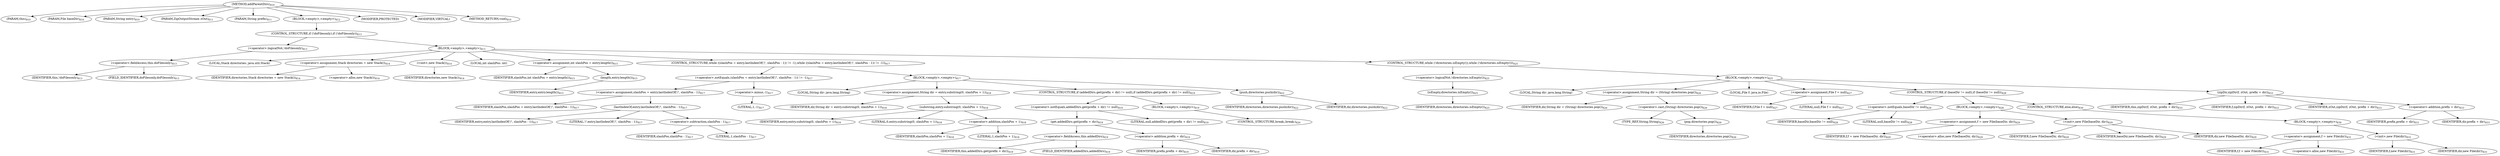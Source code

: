 digraph "addParentDirs" {  
"2072" [label = <(METHOD,addParentDirs)<SUB>810</SUB>> ]
"100" [label = <(PARAM,this)<SUB>810</SUB>> ]
"2073" [label = <(PARAM,File baseDir)<SUB>810</SUB>> ]
"2074" [label = <(PARAM,String entry)<SUB>810</SUB>> ]
"2075" [label = <(PARAM,ZipOutputStream zOut)<SUB>811</SUB>> ]
"2076" [label = <(PARAM,String prefix)<SUB>811</SUB>> ]
"2077" [label = <(BLOCK,&lt;empty&gt;,&lt;empty&gt;)<SUB>812</SUB>> ]
"2078" [label = <(CONTROL_STRUCTURE,if (!doFilesonly),if (!doFilesonly))<SUB>813</SUB>> ]
"2079" [label = <(&lt;operator&gt;.logicalNot,!doFilesonly)<SUB>813</SUB>> ]
"2080" [label = <(&lt;operator&gt;.fieldAccess,this.doFilesonly)<SUB>813</SUB>> ]
"2081" [label = <(IDENTIFIER,this,!doFilesonly)<SUB>813</SUB>> ]
"2082" [label = <(FIELD_IDENTIFIER,doFilesonly,doFilesonly)<SUB>813</SUB>> ]
"2083" [label = <(BLOCK,&lt;empty&gt;,&lt;empty&gt;)<SUB>813</SUB>> ]
"95" [label = <(LOCAL,Stack directories: java.util.Stack)> ]
"2084" [label = <(&lt;operator&gt;.assignment,Stack directories = new Stack())<SUB>814</SUB>> ]
"2085" [label = <(IDENTIFIER,directories,Stack directories = new Stack())<SUB>814</SUB>> ]
"2086" [label = <(&lt;operator&gt;.alloc,new Stack())<SUB>814</SUB>> ]
"2087" [label = <(&lt;init&gt;,new Stack())<SUB>814</SUB>> ]
"94" [label = <(IDENTIFIER,directories,new Stack())<SUB>814</SUB>> ]
"2088" [label = <(LOCAL,int slashPos: int)> ]
"2089" [label = <(&lt;operator&gt;.assignment,int slashPos = entry.length())<SUB>815</SUB>> ]
"2090" [label = <(IDENTIFIER,slashPos,int slashPos = entry.length())<SUB>815</SUB>> ]
"2091" [label = <(length,entry.length())<SUB>815</SUB>> ]
"2092" [label = <(IDENTIFIER,entry,entry.length())<SUB>815</SUB>> ]
"2093" [label = <(CONTROL_STRUCTURE,while ((slashPos = entry.lastIndexOf('/', slashPos - 1)) != -1),while ((slashPos = entry.lastIndexOf('/', slashPos - 1)) != -1))<SUB>817</SUB>> ]
"2094" [label = <(&lt;operator&gt;.notEquals,(slashPos = entry.lastIndexOf('/', slashPos - 1)) != -1)<SUB>817</SUB>> ]
"2095" [label = <(&lt;operator&gt;.assignment,slashPos = entry.lastIndexOf('/', slashPos - 1))<SUB>817</SUB>> ]
"2096" [label = <(IDENTIFIER,slashPos,slashPos = entry.lastIndexOf('/', slashPos - 1))<SUB>817</SUB>> ]
"2097" [label = <(lastIndexOf,entry.lastIndexOf('/', slashPos - 1))<SUB>817</SUB>> ]
"2098" [label = <(IDENTIFIER,entry,entry.lastIndexOf('/', slashPos - 1))<SUB>817</SUB>> ]
"2099" [label = <(LITERAL,'/',entry.lastIndexOf('/', slashPos - 1))<SUB>817</SUB>> ]
"2100" [label = <(&lt;operator&gt;.subtraction,slashPos - 1)<SUB>817</SUB>> ]
"2101" [label = <(IDENTIFIER,slashPos,slashPos - 1)<SUB>817</SUB>> ]
"2102" [label = <(LITERAL,1,slashPos - 1)<SUB>817</SUB>> ]
"2103" [label = <(&lt;operator&gt;.minus,-1)<SUB>817</SUB>> ]
"2104" [label = <(LITERAL,1,-1)<SUB>817</SUB>> ]
"2105" [label = <(BLOCK,&lt;empty&gt;,&lt;empty&gt;)<SUB>817</SUB>> ]
"2106" [label = <(LOCAL,String dir: java.lang.String)> ]
"2107" [label = <(&lt;operator&gt;.assignment,String dir = entry.substring(0, slashPos + 1))<SUB>818</SUB>> ]
"2108" [label = <(IDENTIFIER,dir,String dir = entry.substring(0, slashPos + 1))<SUB>818</SUB>> ]
"2109" [label = <(substring,entry.substring(0, slashPos + 1))<SUB>818</SUB>> ]
"2110" [label = <(IDENTIFIER,entry,entry.substring(0, slashPos + 1))<SUB>818</SUB>> ]
"2111" [label = <(LITERAL,0,entry.substring(0, slashPos + 1))<SUB>818</SUB>> ]
"2112" [label = <(&lt;operator&gt;.addition,slashPos + 1)<SUB>818</SUB>> ]
"2113" [label = <(IDENTIFIER,slashPos,slashPos + 1)<SUB>818</SUB>> ]
"2114" [label = <(LITERAL,1,slashPos + 1)<SUB>818</SUB>> ]
"2115" [label = <(CONTROL_STRUCTURE,if (addedDirs.get(prefix + dir) != null),if (addedDirs.get(prefix + dir) != null))<SUB>819</SUB>> ]
"2116" [label = <(&lt;operator&gt;.notEquals,addedDirs.get(prefix + dir) != null)<SUB>819</SUB>> ]
"2117" [label = <(get,addedDirs.get(prefix + dir))<SUB>819</SUB>> ]
"2118" [label = <(&lt;operator&gt;.fieldAccess,this.addedDirs)<SUB>819</SUB>> ]
"2119" [label = <(IDENTIFIER,this,addedDirs.get(prefix + dir))<SUB>819</SUB>> ]
"2120" [label = <(FIELD_IDENTIFIER,addedDirs,addedDirs)<SUB>819</SUB>> ]
"2121" [label = <(&lt;operator&gt;.addition,prefix + dir)<SUB>819</SUB>> ]
"2122" [label = <(IDENTIFIER,prefix,prefix + dir)<SUB>819</SUB>> ]
"2123" [label = <(IDENTIFIER,dir,prefix + dir)<SUB>819</SUB>> ]
"2124" [label = <(LITERAL,null,addedDirs.get(prefix + dir) != null)<SUB>819</SUB>> ]
"2125" [label = <(BLOCK,&lt;empty&gt;,&lt;empty&gt;)<SUB>819</SUB>> ]
"2126" [label = <(CONTROL_STRUCTURE,break;,break;)<SUB>820</SUB>> ]
"2127" [label = <(push,directories.push(dir))<SUB>822</SUB>> ]
"2128" [label = <(IDENTIFIER,directories,directories.push(dir))<SUB>822</SUB>> ]
"2129" [label = <(IDENTIFIER,dir,directories.push(dir))<SUB>822</SUB>> ]
"2130" [label = <(CONTROL_STRUCTURE,while (!directories.isEmpty()),while (!directories.isEmpty()))<SUB>825</SUB>> ]
"2131" [label = <(&lt;operator&gt;.logicalNot,!directories.isEmpty())<SUB>825</SUB>> ]
"2132" [label = <(isEmpty,directories.isEmpty())<SUB>825</SUB>> ]
"2133" [label = <(IDENTIFIER,directories,directories.isEmpty())<SUB>825</SUB>> ]
"2134" [label = <(BLOCK,&lt;empty&gt;,&lt;empty&gt;)<SUB>825</SUB>> ]
"2135" [label = <(LOCAL,String dir: java.lang.String)> ]
"2136" [label = <(&lt;operator&gt;.assignment,String dir = (String) directories.pop())<SUB>826</SUB>> ]
"2137" [label = <(IDENTIFIER,dir,String dir = (String) directories.pop())<SUB>826</SUB>> ]
"2138" [label = <(&lt;operator&gt;.cast,(String) directories.pop())<SUB>826</SUB>> ]
"2139" [label = <(TYPE_REF,String,String)<SUB>826</SUB>> ]
"2140" [label = <(pop,directories.pop())<SUB>826</SUB>> ]
"2141" [label = <(IDENTIFIER,directories,directories.pop())<SUB>826</SUB>> ]
"97" [label = <(LOCAL,File f: java.io.File)> ]
"2142" [label = <(&lt;operator&gt;.assignment,File f = null)<SUB>827</SUB>> ]
"2143" [label = <(IDENTIFIER,f,File f = null)<SUB>827</SUB>> ]
"2144" [label = <(LITERAL,null,File f = null)<SUB>827</SUB>> ]
"2145" [label = <(CONTROL_STRUCTURE,if (baseDir != null),if (baseDir != null))<SUB>828</SUB>> ]
"2146" [label = <(&lt;operator&gt;.notEquals,baseDir != null)<SUB>828</SUB>> ]
"2147" [label = <(IDENTIFIER,baseDir,baseDir != null)<SUB>828</SUB>> ]
"2148" [label = <(LITERAL,null,baseDir != null)<SUB>828</SUB>> ]
"2149" [label = <(BLOCK,&lt;empty&gt;,&lt;empty&gt;)<SUB>828</SUB>> ]
"2150" [label = <(&lt;operator&gt;.assignment,f = new File(baseDir, dir))<SUB>829</SUB>> ]
"2151" [label = <(IDENTIFIER,f,f = new File(baseDir, dir))<SUB>829</SUB>> ]
"2152" [label = <(&lt;operator&gt;.alloc,new File(baseDir, dir))<SUB>829</SUB>> ]
"2153" [label = <(&lt;init&gt;,new File(baseDir, dir))<SUB>829</SUB>> ]
"96" [label = <(IDENTIFIER,f,new File(baseDir, dir))<SUB>829</SUB>> ]
"2154" [label = <(IDENTIFIER,baseDir,new File(baseDir, dir))<SUB>829</SUB>> ]
"2155" [label = <(IDENTIFIER,dir,new File(baseDir, dir))<SUB>829</SUB>> ]
"2156" [label = <(CONTROL_STRUCTURE,else,else)<SUB>830</SUB>> ]
"2157" [label = <(BLOCK,&lt;empty&gt;,&lt;empty&gt;)<SUB>830</SUB>> ]
"2158" [label = <(&lt;operator&gt;.assignment,f = new File(dir))<SUB>831</SUB>> ]
"2159" [label = <(IDENTIFIER,f,f = new File(dir))<SUB>831</SUB>> ]
"2160" [label = <(&lt;operator&gt;.alloc,new File(dir))<SUB>831</SUB>> ]
"2161" [label = <(&lt;init&gt;,new File(dir))<SUB>831</SUB>> ]
"98" [label = <(IDENTIFIER,f,new File(dir))<SUB>831</SUB>> ]
"2162" [label = <(IDENTIFIER,dir,new File(dir))<SUB>831</SUB>> ]
"2163" [label = <(zipDir,zipDir(f, zOut, prefix + dir))<SUB>833</SUB>> ]
"99" [label = <(IDENTIFIER,this,zipDir(f, zOut, prefix + dir))<SUB>833</SUB>> ]
"2164" [label = <(IDENTIFIER,f,zipDir(f, zOut, prefix + dir))<SUB>833</SUB>> ]
"2165" [label = <(IDENTIFIER,zOut,zipDir(f, zOut, prefix + dir))<SUB>833</SUB>> ]
"2166" [label = <(&lt;operator&gt;.addition,prefix + dir)<SUB>833</SUB>> ]
"2167" [label = <(IDENTIFIER,prefix,prefix + dir)<SUB>833</SUB>> ]
"2168" [label = <(IDENTIFIER,dir,prefix + dir)<SUB>833</SUB>> ]
"2169" [label = <(MODIFIER,PROTECTED)> ]
"2170" [label = <(MODIFIER,VIRTUAL)> ]
"2171" [label = <(METHOD_RETURN,void)<SUB>810</SUB>> ]
  "2072" -> "100" 
  "2072" -> "2073" 
  "2072" -> "2074" 
  "2072" -> "2075" 
  "2072" -> "2076" 
  "2072" -> "2077" 
  "2072" -> "2169" 
  "2072" -> "2170" 
  "2072" -> "2171" 
  "2077" -> "2078" 
  "2078" -> "2079" 
  "2078" -> "2083" 
  "2079" -> "2080" 
  "2080" -> "2081" 
  "2080" -> "2082" 
  "2083" -> "95" 
  "2083" -> "2084" 
  "2083" -> "2087" 
  "2083" -> "2088" 
  "2083" -> "2089" 
  "2083" -> "2093" 
  "2083" -> "2130" 
  "2084" -> "2085" 
  "2084" -> "2086" 
  "2087" -> "94" 
  "2089" -> "2090" 
  "2089" -> "2091" 
  "2091" -> "2092" 
  "2093" -> "2094" 
  "2093" -> "2105" 
  "2094" -> "2095" 
  "2094" -> "2103" 
  "2095" -> "2096" 
  "2095" -> "2097" 
  "2097" -> "2098" 
  "2097" -> "2099" 
  "2097" -> "2100" 
  "2100" -> "2101" 
  "2100" -> "2102" 
  "2103" -> "2104" 
  "2105" -> "2106" 
  "2105" -> "2107" 
  "2105" -> "2115" 
  "2105" -> "2127" 
  "2107" -> "2108" 
  "2107" -> "2109" 
  "2109" -> "2110" 
  "2109" -> "2111" 
  "2109" -> "2112" 
  "2112" -> "2113" 
  "2112" -> "2114" 
  "2115" -> "2116" 
  "2115" -> "2125" 
  "2116" -> "2117" 
  "2116" -> "2124" 
  "2117" -> "2118" 
  "2117" -> "2121" 
  "2118" -> "2119" 
  "2118" -> "2120" 
  "2121" -> "2122" 
  "2121" -> "2123" 
  "2125" -> "2126" 
  "2127" -> "2128" 
  "2127" -> "2129" 
  "2130" -> "2131" 
  "2130" -> "2134" 
  "2131" -> "2132" 
  "2132" -> "2133" 
  "2134" -> "2135" 
  "2134" -> "2136" 
  "2134" -> "97" 
  "2134" -> "2142" 
  "2134" -> "2145" 
  "2134" -> "2163" 
  "2136" -> "2137" 
  "2136" -> "2138" 
  "2138" -> "2139" 
  "2138" -> "2140" 
  "2140" -> "2141" 
  "2142" -> "2143" 
  "2142" -> "2144" 
  "2145" -> "2146" 
  "2145" -> "2149" 
  "2145" -> "2156" 
  "2146" -> "2147" 
  "2146" -> "2148" 
  "2149" -> "2150" 
  "2149" -> "2153" 
  "2150" -> "2151" 
  "2150" -> "2152" 
  "2153" -> "96" 
  "2153" -> "2154" 
  "2153" -> "2155" 
  "2156" -> "2157" 
  "2157" -> "2158" 
  "2157" -> "2161" 
  "2158" -> "2159" 
  "2158" -> "2160" 
  "2161" -> "98" 
  "2161" -> "2162" 
  "2163" -> "99" 
  "2163" -> "2164" 
  "2163" -> "2165" 
  "2163" -> "2166" 
  "2166" -> "2167" 
  "2166" -> "2168" 
}
